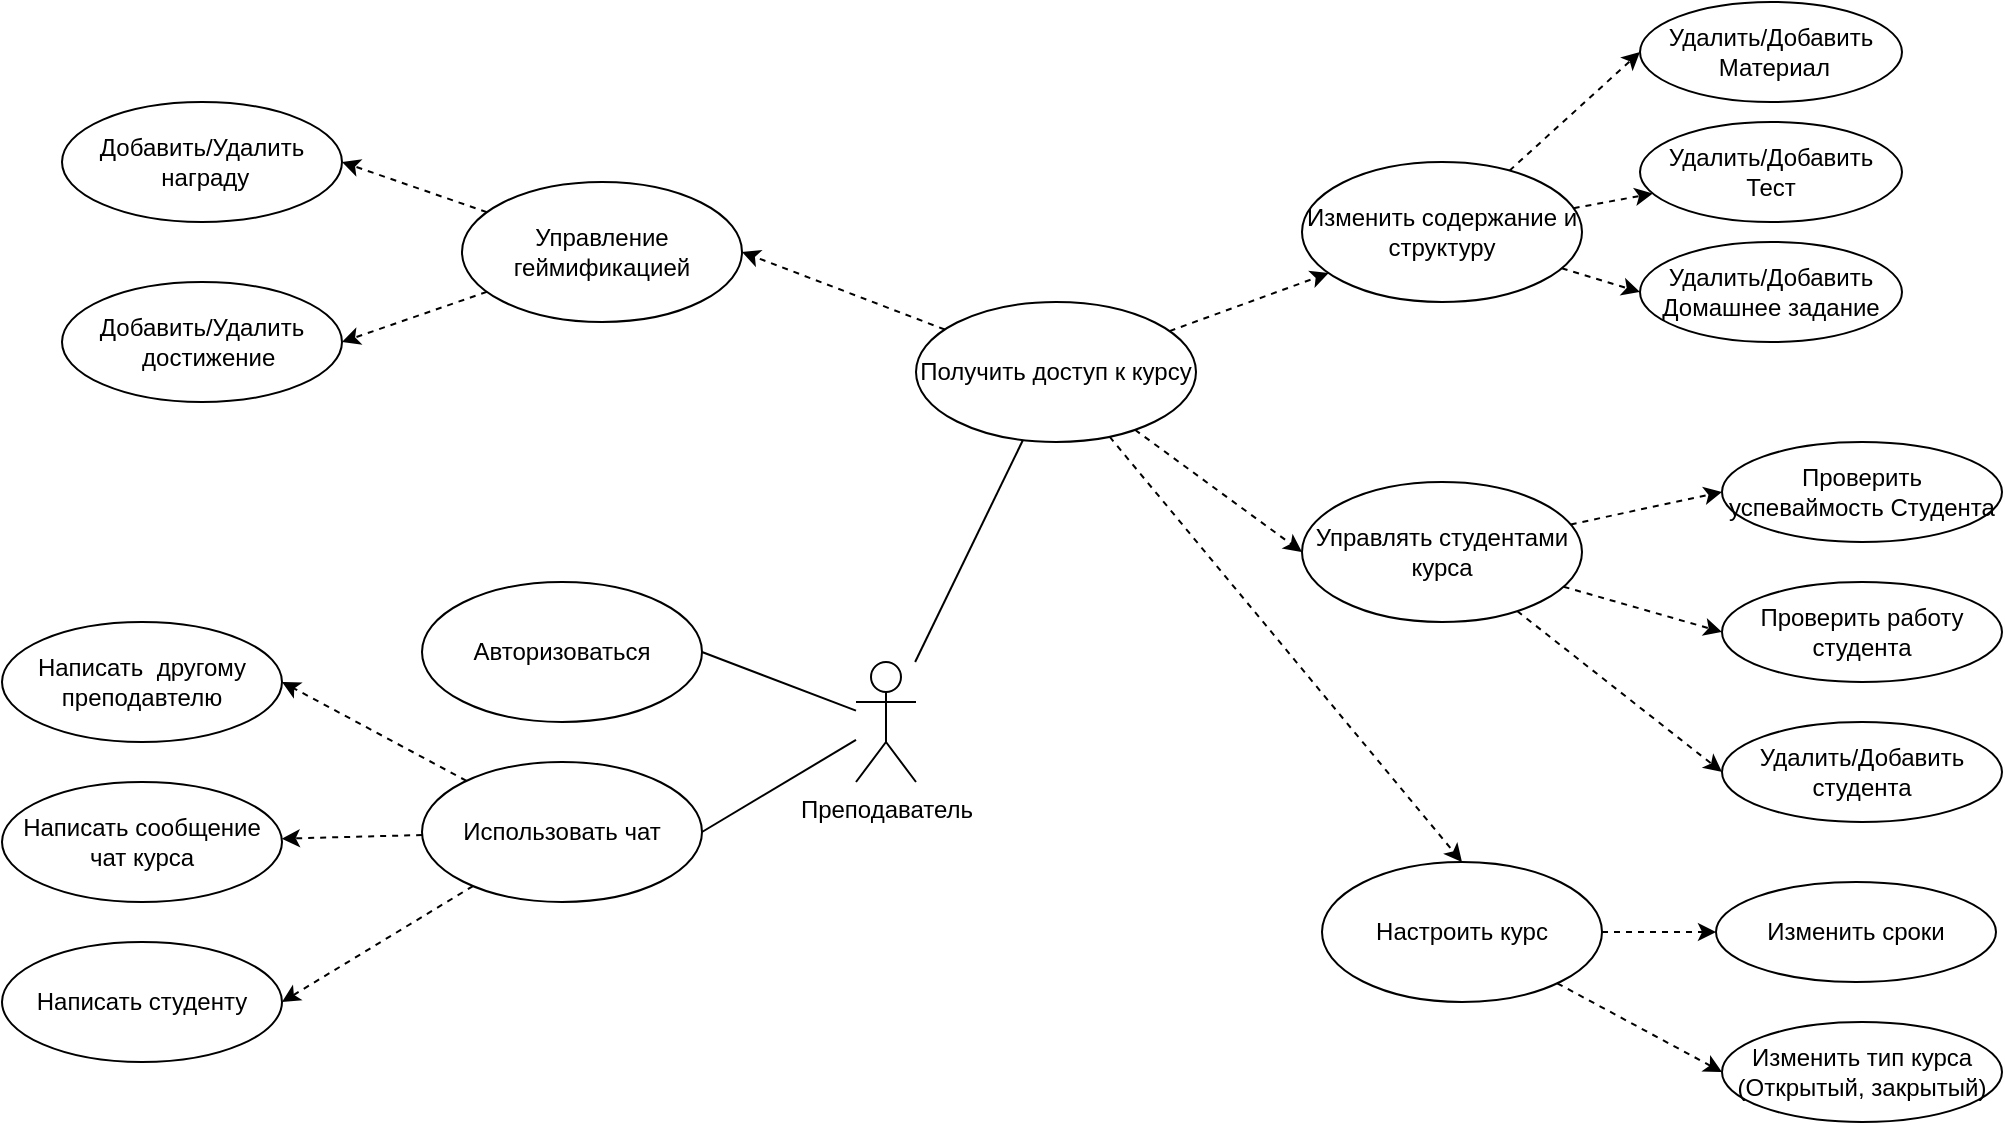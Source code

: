 <mxfile version="23.1.5" type="device">
  <diagram name="Страница — 1" id="TUdbi3gtHHj1jDcqYHT5">
    <mxGraphModel dx="2261" dy="884" grid="1" gridSize="10" guides="1" tooltips="1" connect="1" arrows="1" fold="1" page="1" pageScale="1" pageWidth="827" pageHeight="1169" math="0" shadow="0">
      <root>
        <mxCell id="0" />
        <mxCell id="1" parent="0" />
        <mxCell id="lvNqeWt-_uuawXA-jcrl-20" style="rounded=0;orthogonalLoop=1;jettySize=auto;html=1;entryX=1;entryY=0.5;entryDx=0;entryDy=0;endArrow=none;endFill=0;" parent="1" source="-H2JG8YgPfby64dMCURj-1" target="lvNqeWt-_uuawXA-jcrl-17" edge="1">
          <mxGeometry relative="1" as="geometry" />
        </mxCell>
        <mxCell id="lvNqeWt-_uuawXA-jcrl-23" style="rounded=0;orthogonalLoop=1;jettySize=auto;html=1;entryX=1;entryY=0.5;entryDx=0;entryDy=0;endArrow=none;endFill=0;" parent="1" source="-H2JG8YgPfby64dMCURj-1" target="lvNqeWt-_uuawXA-jcrl-7" edge="1">
          <mxGeometry relative="1" as="geometry" />
        </mxCell>
        <mxCell id="lvNqeWt-_uuawXA-jcrl-28" style="rounded=0;orthogonalLoop=1;jettySize=auto;html=1;endArrow=none;endFill=0;" parent="1" source="-H2JG8YgPfby64dMCURj-1" target="lvNqeWt-_uuawXA-jcrl-26" edge="1">
          <mxGeometry relative="1" as="geometry" />
        </mxCell>
        <mxCell id="-H2JG8YgPfby64dMCURj-1" value="Преподаватель" style="shape=umlActor;verticalLabelPosition=bottom;verticalAlign=top;html=1;" parent="1" vertex="1">
          <mxGeometry x="-400" y="340" width="30" height="60" as="geometry" />
        </mxCell>
        <mxCell id="-H2JG8YgPfby64dMCURj-3" value="Проверить работу студента" style="ellipse;whiteSpace=wrap;html=1;" parent="1" vertex="1">
          <mxGeometry x="33" y="300" width="140" height="50" as="geometry" />
        </mxCell>
        <mxCell id="-H2JG8YgPfby64dMCURj-4" value="Удалить/Добавить&lt;br&gt;&amp;nbsp;Материал" style="ellipse;whiteSpace=wrap;html=1;" parent="1" vertex="1">
          <mxGeometry x="-8" y="10" width="131" height="50" as="geometry" />
        </mxCell>
        <mxCell id="-H2JG8YgPfby64dMCURj-34" style="rounded=0;orthogonalLoop=1;jettySize=auto;html=1;entryX=0;entryY=0.5;entryDx=0;entryDy=0;dashed=1;" parent="1" source="-H2JG8YgPfby64dMCURj-5" target="-H2JG8YgPfby64dMCURj-4" edge="1">
          <mxGeometry relative="1" as="geometry" />
        </mxCell>
        <mxCell id="faMMKai1WRea0Q5Umn3o-3" style="rounded=0;orthogonalLoop=1;jettySize=auto;html=1;dashed=1;" parent="1" source="-H2JG8YgPfby64dMCURj-5" target="faMMKai1WRea0Q5Umn3o-2" edge="1">
          <mxGeometry relative="1" as="geometry" />
        </mxCell>
        <mxCell id="faMMKai1WRea0Q5Umn3o-5" style="rounded=0;orthogonalLoop=1;jettySize=auto;html=1;entryX=0;entryY=0.5;entryDx=0;entryDy=0;dashed=1;" parent="1" source="-H2JG8YgPfby64dMCURj-5" target="faMMKai1WRea0Q5Umn3o-4" edge="1">
          <mxGeometry relative="1" as="geometry" />
        </mxCell>
        <mxCell id="-H2JG8YgPfby64dMCURj-5" value="Изменить содержание и структуру" style="ellipse;whiteSpace=wrap;html=1;" parent="1" vertex="1">
          <mxGeometry x="-177" y="90" width="140" height="70" as="geometry" />
        </mxCell>
        <mxCell id="-H2JG8YgPfby64dMCURj-12" value="Проверить успеваймость Студента" style="ellipse;whiteSpace=wrap;html=1;" parent="1" vertex="1">
          <mxGeometry x="33" y="230" width="140" height="50" as="geometry" />
        </mxCell>
        <mxCell id="-H2JG8YgPfby64dMCURj-40" style="rounded=0;orthogonalLoop=1;jettySize=auto;html=1;dashed=1;entryX=0;entryY=0.5;entryDx=0;entryDy=0;" parent="1" source="-H2JG8YgPfby64dMCURj-13" target="-H2JG8YgPfby64dMCURj-12" edge="1">
          <mxGeometry relative="1" as="geometry" />
        </mxCell>
        <mxCell id="-H2JG8YgPfby64dMCURj-41" style="rounded=0;orthogonalLoop=1;jettySize=auto;html=1;entryX=0;entryY=0.5;entryDx=0;entryDy=0;dashed=1;" parent="1" source="-H2JG8YgPfby64dMCURj-13" target="-H2JG8YgPfby64dMCURj-3" edge="1">
          <mxGeometry relative="1" as="geometry" />
        </mxCell>
        <mxCell id="-H2JG8YgPfby64dMCURj-42" style="rounded=0;orthogonalLoop=1;jettySize=auto;html=1;entryX=0;entryY=0.5;entryDx=0;entryDy=0;dashed=1;" parent="1" source="-H2JG8YgPfby64dMCURj-13" target="-H2JG8YgPfby64dMCURj-38" edge="1">
          <mxGeometry relative="1" as="geometry" />
        </mxCell>
        <mxCell id="-H2JG8YgPfby64dMCURj-13" value="Управлять студентами курса" style="ellipse;whiteSpace=wrap;html=1;" parent="1" vertex="1">
          <mxGeometry x="-177" y="250" width="140" height="70" as="geometry" />
        </mxCell>
        <mxCell id="-H2JG8YgPfby64dMCURj-38" value="Удалить/Добавить студента" style="ellipse;whiteSpace=wrap;html=1;" parent="1" vertex="1">
          <mxGeometry x="33" y="370" width="140" height="50" as="geometry" />
        </mxCell>
        <mxCell id="-H2JG8YgPfby64dMCURj-55" style="rounded=0;orthogonalLoop=1;jettySize=auto;html=1;entryX=0;entryY=0.5;entryDx=0;entryDy=0;dashed=1;" parent="1" source="-H2JG8YgPfby64dMCURj-48" target="-H2JG8YgPfby64dMCURj-50" edge="1">
          <mxGeometry relative="1" as="geometry" />
        </mxCell>
        <mxCell id="-H2JG8YgPfby64dMCURj-56" style="rounded=0;orthogonalLoop=1;jettySize=auto;html=1;entryX=0;entryY=0.5;entryDx=0;entryDy=0;dashed=1;" parent="1" source="-H2JG8YgPfby64dMCURj-48" target="-H2JG8YgPfby64dMCURj-51" edge="1">
          <mxGeometry relative="1" as="geometry" />
        </mxCell>
        <mxCell id="-H2JG8YgPfby64dMCURj-48" value="Настроить курс" style="ellipse;whiteSpace=wrap;html=1;" parent="1" vertex="1">
          <mxGeometry x="-167" y="440" width="140" height="70" as="geometry" />
        </mxCell>
        <mxCell id="-H2JG8YgPfby64dMCURj-50" value="Изменить сроки" style="ellipse;whiteSpace=wrap;html=1;" parent="1" vertex="1">
          <mxGeometry x="30" y="450" width="140" height="50" as="geometry" />
        </mxCell>
        <mxCell id="-H2JG8YgPfby64dMCURj-51" value="Изменить тип курса (Открытый, закрытый)" style="ellipse;whiteSpace=wrap;html=1;" parent="1" vertex="1">
          <mxGeometry x="33" y="520" width="140" height="50" as="geometry" />
        </mxCell>
        <mxCell id="faMMKai1WRea0Q5Umn3o-2" value="Удалить/Добавить&lt;br&gt;Тест" style="ellipse;whiteSpace=wrap;html=1;" parent="1" vertex="1">
          <mxGeometry x="-8" y="70" width="131" height="50" as="geometry" />
        </mxCell>
        <mxCell id="faMMKai1WRea0Q5Umn3o-4" value="Удалить/Добавить&lt;br&gt;Домашнее задание" style="ellipse;whiteSpace=wrap;html=1;" parent="1" vertex="1">
          <mxGeometry x="-8" y="130" width="131" height="50" as="geometry" />
        </mxCell>
        <mxCell id="lvNqeWt-_uuawXA-jcrl-5" value="Добавить/Удалить&lt;br style=&quot;border-color: var(--border-color);&quot;&gt;&amp;nbsp;&amp;nbsp;достижение" style="ellipse;whiteSpace=wrap;html=1;" parent="1" vertex="1">
          <mxGeometry x="-797" y="150" width="140" height="60" as="geometry" />
        </mxCell>
        <mxCell id="lvNqeWt-_uuawXA-jcrl-6" value="Добавить/Удалить&lt;br&gt;&amp;nbsp;награду" style="ellipse;whiteSpace=wrap;html=1;" parent="1" vertex="1">
          <mxGeometry x="-797" y="60" width="140" height="60" as="geometry" />
        </mxCell>
        <mxCell id="lvNqeWt-_uuawXA-jcrl-14" style="rounded=0;orthogonalLoop=1;jettySize=auto;html=1;entryX=1;entryY=0.5;entryDx=0;entryDy=0;dashed=1;" parent="1" source="lvNqeWt-_uuawXA-jcrl-7" target="lvNqeWt-_uuawXA-jcrl-10" edge="1">
          <mxGeometry relative="1" as="geometry" />
        </mxCell>
        <mxCell id="lvNqeWt-_uuawXA-jcrl-15" style="rounded=0;orthogonalLoop=1;jettySize=auto;html=1;dashed=1;" parent="1" source="lvNqeWt-_uuawXA-jcrl-7" target="lvNqeWt-_uuawXA-jcrl-8" edge="1">
          <mxGeometry relative="1" as="geometry" />
        </mxCell>
        <mxCell id="lvNqeWt-_uuawXA-jcrl-16" style="rounded=0;orthogonalLoop=1;jettySize=auto;html=1;entryX=1;entryY=0.5;entryDx=0;entryDy=0;dashed=1;" parent="1" source="lvNqeWt-_uuawXA-jcrl-7" target="lvNqeWt-_uuawXA-jcrl-9" edge="1">
          <mxGeometry relative="1" as="geometry" />
        </mxCell>
        <mxCell id="lvNqeWt-_uuawXA-jcrl-7" value="Использовать чат" style="ellipse;whiteSpace=wrap;html=1;" parent="1" vertex="1">
          <mxGeometry x="-617" y="390" width="140" height="70" as="geometry" />
        </mxCell>
        <mxCell id="lvNqeWt-_uuawXA-jcrl-8" value="Написать сообщение чат курса" style="ellipse;whiteSpace=wrap;html=1;" parent="1" vertex="1">
          <mxGeometry x="-827" y="400" width="140" height="60" as="geometry" />
        </mxCell>
        <mxCell id="lvNqeWt-_uuawXA-jcrl-9" value="Написать студенту" style="ellipse;whiteSpace=wrap;html=1;" parent="1" vertex="1">
          <mxGeometry x="-827" y="480" width="140" height="60" as="geometry" />
        </mxCell>
        <mxCell id="lvNqeWt-_uuawXA-jcrl-10" value="Написать&amp;nbsp; другому преподавтелю" style="ellipse;whiteSpace=wrap;html=1;" parent="1" vertex="1">
          <mxGeometry x="-827" y="320" width="140" height="60" as="geometry" />
        </mxCell>
        <mxCell id="lvNqeWt-_uuawXA-jcrl-24" style="rounded=0;orthogonalLoop=1;jettySize=auto;html=1;entryX=1;entryY=0.5;entryDx=0;entryDy=0;dashed=1;" parent="1" source="lvNqeWt-_uuawXA-jcrl-11" target="lvNqeWt-_uuawXA-jcrl-6" edge="1">
          <mxGeometry relative="1" as="geometry" />
        </mxCell>
        <mxCell id="lvNqeWt-_uuawXA-jcrl-25" style="rounded=0;orthogonalLoop=1;jettySize=auto;html=1;entryX=1;entryY=0.5;entryDx=0;entryDy=0;dashed=1;" parent="1" source="lvNqeWt-_uuawXA-jcrl-11" target="lvNqeWt-_uuawXA-jcrl-5" edge="1">
          <mxGeometry relative="1" as="geometry" />
        </mxCell>
        <mxCell id="lvNqeWt-_uuawXA-jcrl-11" value="Управление геймификацией" style="ellipse;whiteSpace=wrap;html=1;" parent="1" vertex="1">
          <mxGeometry x="-597" y="100" width="140" height="70" as="geometry" />
        </mxCell>
        <mxCell id="lvNqeWt-_uuawXA-jcrl-17" value="Авторизоваться" style="ellipse;whiteSpace=wrap;html=1;" parent="1" vertex="1">
          <mxGeometry x="-617" y="300" width="140" height="70" as="geometry" />
        </mxCell>
        <mxCell id="lvNqeWt-_uuawXA-jcrl-29" style="rounded=0;orthogonalLoop=1;jettySize=auto;html=1;entryX=1;entryY=0.5;entryDx=0;entryDy=0;dashed=1;" parent="1" source="lvNqeWt-_uuawXA-jcrl-26" target="lvNqeWt-_uuawXA-jcrl-11" edge="1">
          <mxGeometry relative="1" as="geometry" />
        </mxCell>
        <mxCell id="lvNqeWt-_uuawXA-jcrl-32" style="rounded=0;orthogonalLoop=1;jettySize=auto;html=1;entryX=0;entryY=0.5;entryDx=0;entryDy=0;dashed=1;" parent="1" source="lvNqeWt-_uuawXA-jcrl-26" target="-H2JG8YgPfby64dMCURj-13" edge="1">
          <mxGeometry relative="1" as="geometry" />
        </mxCell>
        <mxCell id="lvNqeWt-_uuawXA-jcrl-33" style="rounded=0;orthogonalLoop=1;jettySize=auto;html=1;entryX=0.5;entryY=0;entryDx=0;entryDy=0;dashed=1;" parent="1" source="lvNqeWt-_uuawXA-jcrl-26" target="-H2JG8YgPfby64dMCURj-48" edge="1">
          <mxGeometry relative="1" as="geometry" />
        </mxCell>
        <mxCell id="yIKfMYWYRfQS1C_UnSMN-1" style="rounded=0;orthogonalLoop=1;jettySize=auto;html=1;dashed=1;" edge="1" parent="1" source="lvNqeWt-_uuawXA-jcrl-26" target="-H2JG8YgPfby64dMCURj-5">
          <mxGeometry relative="1" as="geometry" />
        </mxCell>
        <mxCell id="lvNqeWt-_uuawXA-jcrl-26" value="Получить доступ к курсу" style="ellipse;whiteSpace=wrap;html=1;" parent="1" vertex="1">
          <mxGeometry x="-370" y="160" width="140" height="70" as="geometry" />
        </mxCell>
      </root>
    </mxGraphModel>
  </diagram>
</mxfile>
